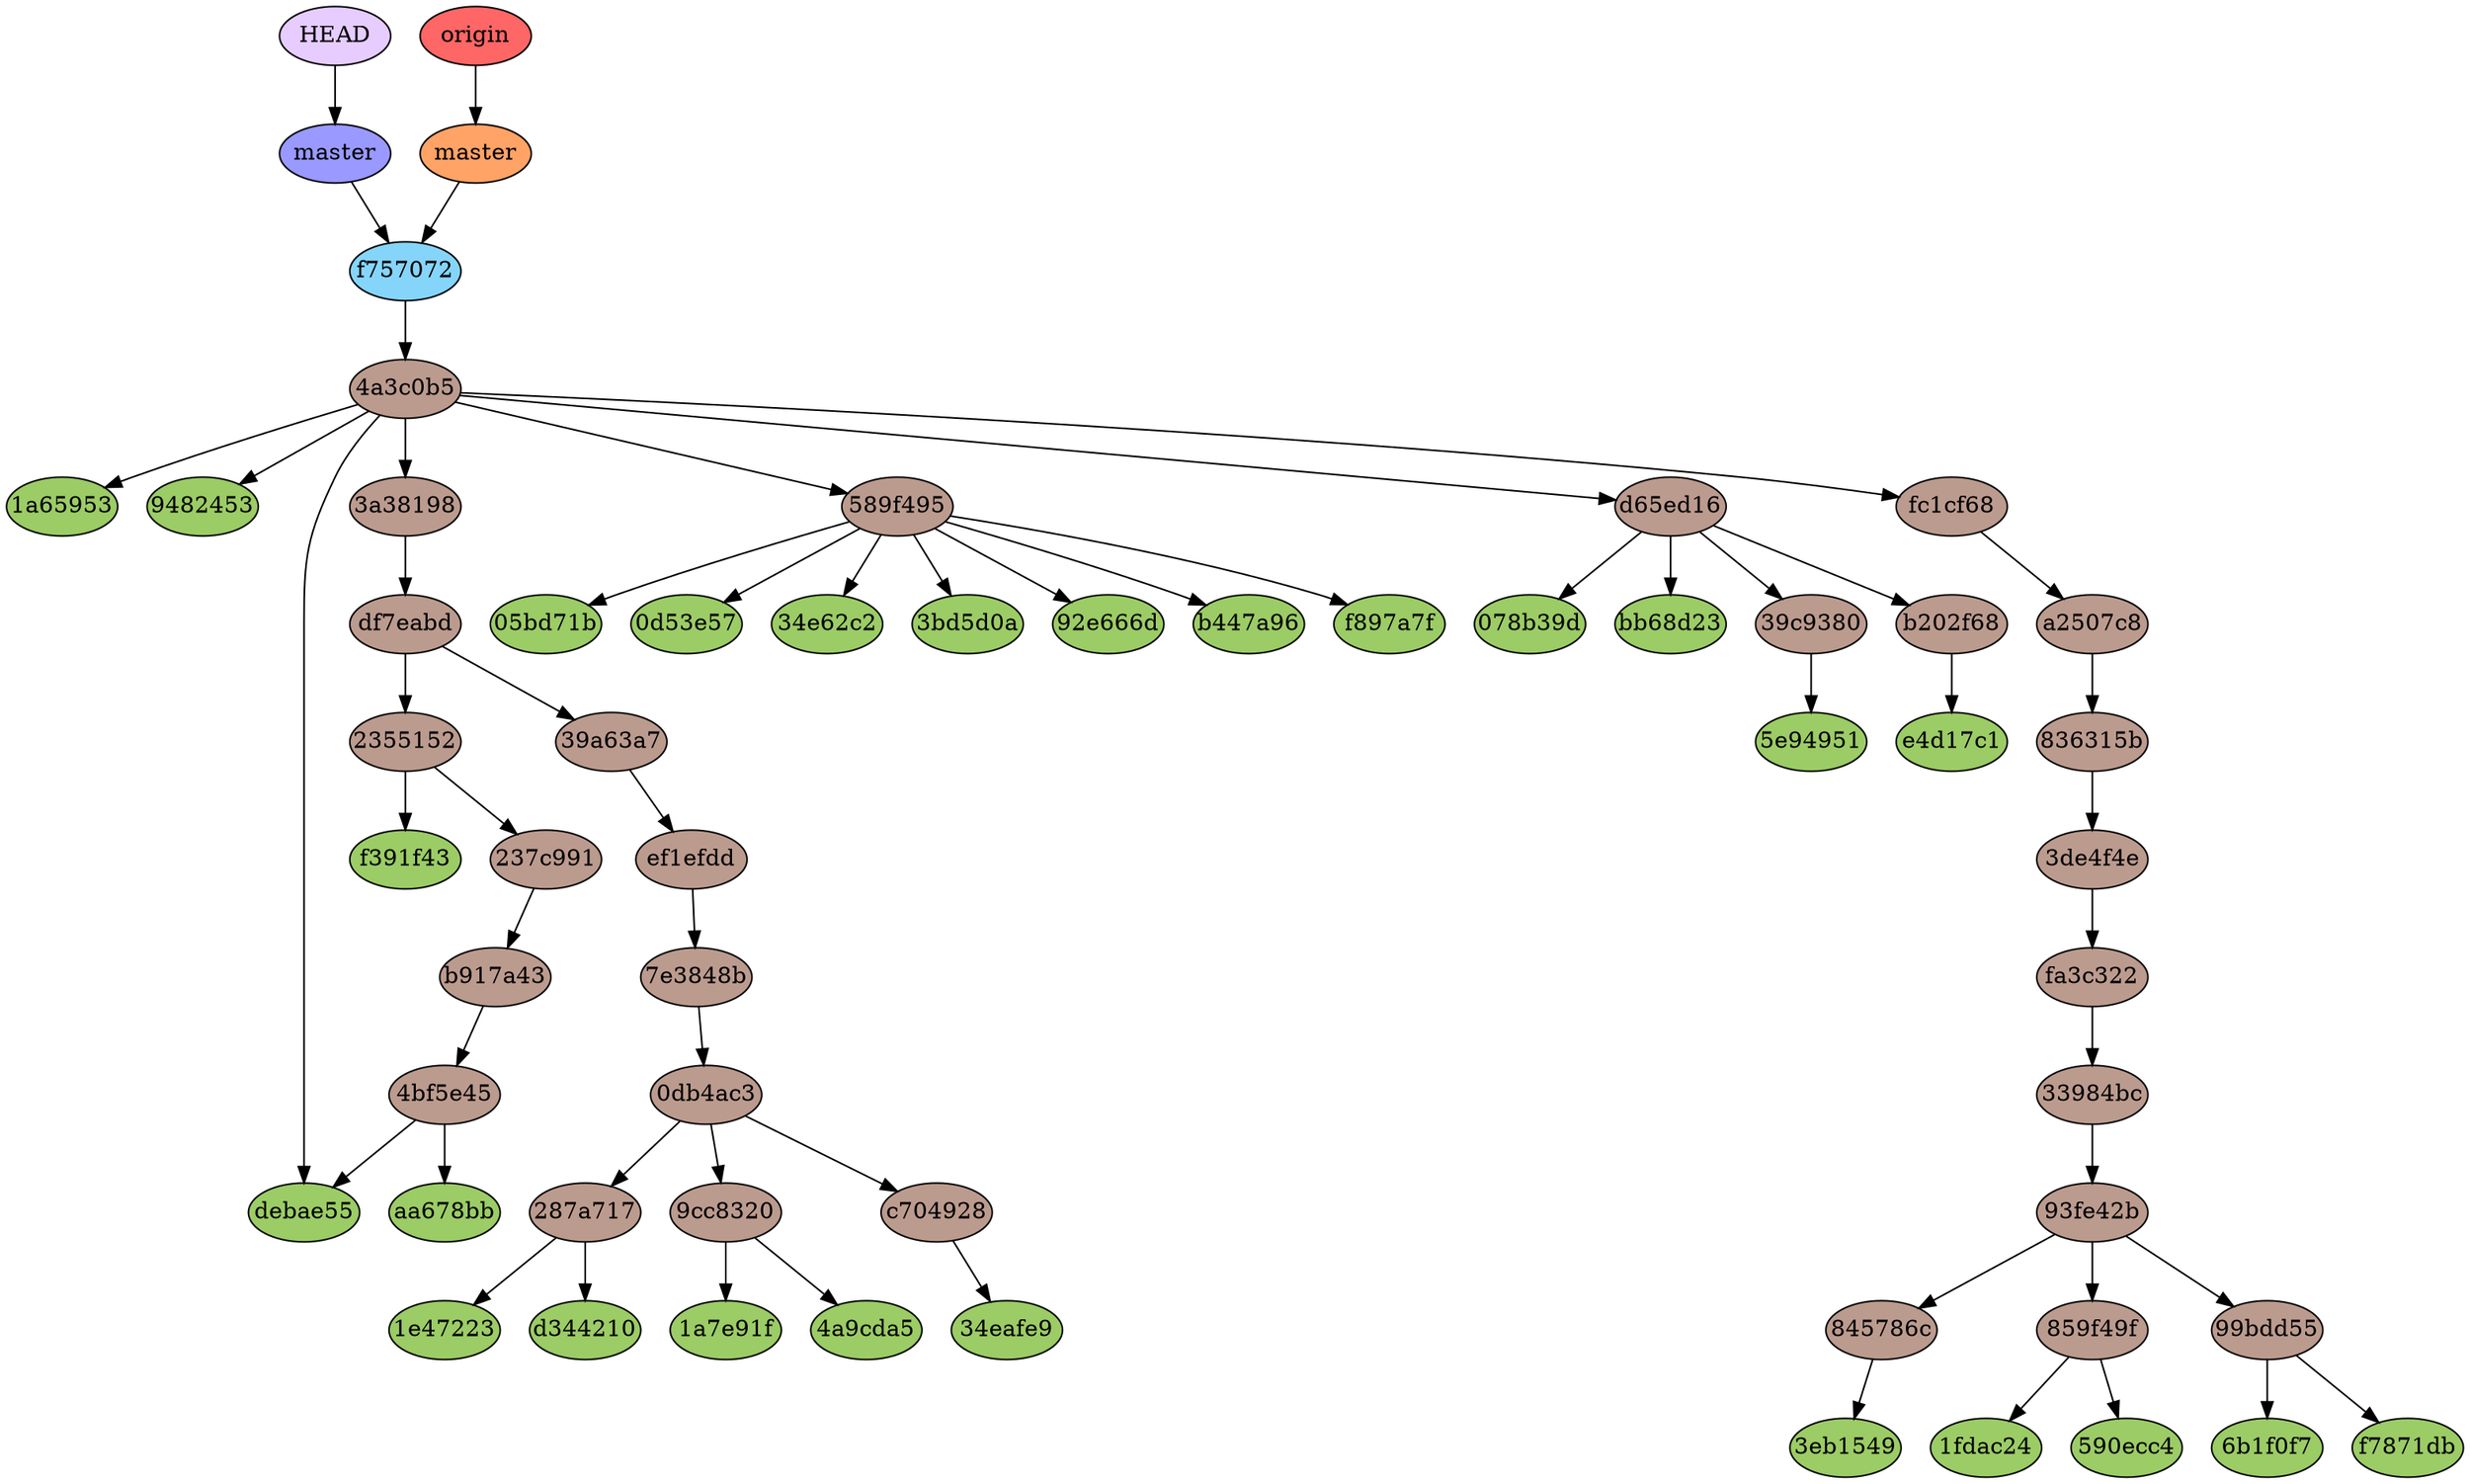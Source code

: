 digraph auto {
	graph [bgcolor=transparent]
	node [fixedsize=true style=filled width=0.95]
	"05bd71b6ec2c1982d1e8a5653073281994564ae8" [label="05bd71b" fillcolor="#9ccc66"]
	"078b39d2dca3a37194eb9e224076593abacd8d4b" [label="078b39d" fillcolor="#9ccc66"]
	"0d53e57a55d7109cdc3736f5de0bce8117f46869" [label="0d53e57" fillcolor="#9ccc66"]
	"1a659533528ecda0bd079950f872515b5a7d4f37" [label="1a65953" fillcolor="#9ccc66"]
	"1a7e91f734317f5b895a2029ff9edb711dc9cc99" [label="1a7e91f" fillcolor="#9ccc66"]
	"1e4722388f966d8959e0514cd22615c045b95e2b" [label="1e47223" fillcolor="#9ccc66"]
	"1fdac24c9deee51129b133999009ad5880c6efdf" [label="1fdac24" fillcolor="#9ccc66"]
	"34e62c26b57537c22f5c2d4d54b426a1ca841409" [label="34e62c2" fillcolor="#9ccc66"]
	"34eafe94fd4aae693752e2e0f967b44300c99075" [label="34eafe9" fillcolor="#9ccc66"]
	"3bd5d0a4803967bc0bf72a7dd66d7e292ed2e586" [label="3bd5d0a" fillcolor="#9ccc66"]
	"3eb1549f06ba8b7861c1e0dfe9d63c4b8ae4bfb1" [label="3eb1549" fillcolor="#9ccc66"]
	"4a9cda50420fcb43a51ea4cc266fdcb7fe1d0dae" [label="4a9cda5" fillcolor="#9ccc66"]
	"590ecc4134b3c73b74946b2a6bb43d8fd34830b2" [label="590ecc4" fillcolor="#9ccc66"]
	"5e9495128c0376427420c4189993b3851770b702" [label="5e94951" fillcolor="#9ccc66"]
	"6b1f0f7dae4599ba1678f8ecad49b7709f1219e0" [label="6b1f0f7" fillcolor="#9ccc66"]
	"92e666d77dd95f33f7fc056a45049f2034b90ab8" [label="92e666d" fillcolor="#9ccc66"]
	"9482453435cc19430a453d7280dce366b7138a90" [label=9482453 fillcolor="#9ccc66"]
	aa678bb41d4e0ce35c2e2bbce9691ef65316fd23 [label=aa678bb fillcolor="#9ccc66"]
	b447a969d1b969594e8aa987072ac3a7a970456e [label=b447a96 fillcolor="#9ccc66"]
	bb68d2389717182b74adab0ff0c6a0a5a58c0498 [label=bb68d23 fillcolor="#9ccc66"]
	d344210bd0ad80b72acd9d4ce16fea3943433a73 [label=d344210 fillcolor="#9ccc66"]
	debae55495f9c5dfa600cd1a995f692fbb4dc7e3 [label=debae55 fillcolor="#9ccc66"]
	e4d17c167a24b80d3bb6a3a5b2e8acdc455400c9 [label=e4d17c1 fillcolor="#9ccc66"]
	f391f43f238b7f31be79d3eb6028a1d52587f3fe [label=f391f43 fillcolor="#9ccc66"]
	f7871dba65f92fb19d1d068fbd08812979f892e1 [label=f7871db fillcolor="#9ccc66"]
	f897a7f1cb2389f85fe6381425d29f0a9866fb65 [label=f897a7f fillcolor="#9ccc66"]
	"0db4ac371ab85ba99d524b8e223e9c043d9c420c" [label="0db4ac3" fillcolor="#bc9b8f"]
	"0db4ac371ab85ba99d524b8e223e9c043d9c420c" -> "287a7178c6d5554a34f07167e50621b0b9aac29c"
	"0db4ac371ab85ba99d524b8e223e9c043d9c420c" -> "9cc8320911c14d828d9ef722bb45bc787ba3cc1f"
	"0db4ac371ab85ba99d524b8e223e9c043d9c420c" -> c704928d5b67583e02a45bb3ee0808efb11d8dff
	"235515208fc223942875fae8bdab27b5e2b72871" [label=2355152 fillcolor="#bc9b8f"]
	"235515208fc223942875fae8bdab27b5e2b72871" -> f391f43f238b7f31be79d3eb6028a1d52587f3fe
	"235515208fc223942875fae8bdab27b5e2b72871" -> "237c991aa2b8c28c6c2d111f918e26d01ab990ea"
	"237c991aa2b8c28c6c2d111f918e26d01ab990ea" [label="237c991" fillcolor="#bc9b8f"]
	"237c991aa2b8c28c6c2d111f918e26d01ab990ea" -> b917a430032e03bdf6296d75464315749e85bd1b
	"287a7178c6d5554a34f07167e50621b0b9aac29c" [label="287a717" fillcolor="#bc9b8f"]
	"287a7178c6d5554a34f07167e50621b0b9aac29c" -> d344210bd0ad80b72acd9d4ce16fea3943433a73
	"287a7178c6d5554a34f07167e50621b0b9aac29c" -> "1e4722388f966d8959e0514cd22615c045b95e2b"
	"33984bc49764a712ab69e728e786d502e5edf72f" [label="33984bc" fillcolor="#bc9b8f"]
	"33984bc49764a712ab69e728e786d502e5edf72f" -> "93fe42bf3cdd689121df4c0de0bec862502ba408"
	"39a63a754610a360760056372cc048799957bda1" [label="39a63a7" fillcolor="#bc9b8f"]
	"39a63a754610a360760056372cc048799957bda1" -> ef1efdd0aaaf4285634ef8ebdbf0742ab94939eb
	"39c9380fd9bea5059bec7dce0c817766f38477d8" [label="39c9380" fillcolor="#bc9b8f"]
	"39c9380fd9bea5059bec7dce0c817766f38477d8" -> "5e9495128c0376427420c4189993b3851770b702"
	"3a381985cea466dbf5c49c4d302a6c04e7f09853" [label="3a38198" fillcolor="#bc9b8f"]
	"3a381985cea466dbf5c49c4d302a6c04e7f09853" -> df7eabd8990442c12a77fdb70eb39f990870860e
	"3de4f4e3e1cf6ba6955afa1e284ea1a5c2bcacc8" [label="3de4f4e" fillcolor="#bc9b8f"]
	"3de4f4e3e1cf6ba6955afa1e284ea1a5c2bcacc8" -> fa3c322adb1470bc62edfe03e021e80ceced42ec
	"4a3c0b533215b9c992e420957cf1754cde8aeb95" [label="4a3c0b5" fillcolor="#bc9b8f"]
	"4a3c0b533215b9c992e420957cf1754cde8aeb95" -> "9482453435cc19430a453d7280dce366b7138a90"
	"4a3c0b533215b9c992e420957cf1754cde8aeb95" -> "1a659533528ecda0bd079950f872515b5a7d4f37"
	"4a3c0b533215b9c992e420957cf1754cde8aeb95" -> "589f495f33435f4a3d49c4639229a97e743caf5f"
	"4a3c0b533215b9c992e420957cf1754cde8aeb95" -> d65ed16edfa462e844fc4e437d527590a8ce9fd6
	"4a3c0b533215b9c992e420957cf1754cde8aeb95" -> debae55495f9c5dfa600cd1a995f692fbb4dc7e3
	"4a3c0b533215b9c992e420957cf1754cde8aeb95" -> fc1cf68d0fb56d965ccc42b4792637702deee84e
	"4a3c0b533215b9c992e420957cf1754cde8aeb95" -> "3a381985cea466dbf5c49c4d302a6c04e7f09853"
	"4bf5e4517e1131ce02913374a0e0c12f490a3955" [label="4bf5e45" fillcolor="#bc9b8f"]
	"4bf5e4517e1131ce02913374a0e0c12f490a3955" -> aa678bb41d4e0ce35c2e2bbce9691ef65316fd23
	"4bf5e4517e1131ce02913374a0e0c12f490a3955" -> debae55495f9c5dfa600cd1a995f692fbb4dc7e3
	"589f495f33435f4a3d49c4639229a97e743caf5f" [label="589f495" fillcolor="#bc9b8f"]
	"589f495f33435f4a3d49c4639229a97e743caf5f" -> "92e666d77dd95f33f7fc056a45049f2034b90ab8"
	"589f495f33435f4a3d49c4639229a97e743caf5f" -> "34e62c26b57537c22f5c2d4d54b426a1ca841409"
	"589f495f33435f4a3d49c4639229a97e743caf5f" -> f897a7f1cb2389f85fe6381425d29f0a9866fb65
	"589f495f33435f4a3d49c4639229a97e743caf5f" -> "0d53e57a55d7109cdc3736f5de0bce8117f46869"
	"589f495f33435f4a3d49c4639229a97e743caf5f" -> b447a969d1b969594e8aa987072ac3a7a970456e
	"589f495f33435f4a3d49c4639229a97e743caf5f" -> "3bd5d0a4803967bc0bf72a7dd66d7e292ed2e586"
	"589f495f33435f4a3d49c4639229a97e743caf5f" -> "05bd71b6ec2c1982d1e8a5653073281994564ae8"
	"7e3848bbfc57136a849a7d5a310a64d5134b1e4e" [label="7e3848b" fillcolor="#bc9b8f"]
	"7e3848bbfc57136a849a7d5a310a64d5134b1e4e" -> "0db4ac371ab85ba99d524b8e223e9c043d9c420c"
	"836315bac5a91a9deae409c534686df960dc4ba9" [label="836315b" fillcolor="#bc9b8f"]
	"836315bac5a91a9deae409c534686df960dc4ba9" -> "3de4f4e3e1cf6ba6955afa1e284ea1a5c2bcacc8"
	"845786c7fc05c8ffaa712c46c89bc535c2d784fe" [label="845786c" fillcolor="#bc9b8f"]
	"845786c7fc05c8ffaa712c46c89bc535c2d784fe" -> "3eb1549f06ba8b7861c1e0dfe9d63c4b8ae4bfb1"
	"859f49fcb8b64c5cb3f3ba480f512fc888879967" [label="859f49f" fillcolor="#bc9b8f"]
	"859f49fcb8b64c5cb3f3ba480f512fc888879967" -> "1fdac24c9deee51129b133999009ad5880c6efdf"
	"859f49fcb8b64c5cb3f3ba480f512fc888879967" -> "590ecc4134b3c73b74946b2a6bb43d8fd34830b2"
	"93fe42bf3cdd689121df4c0de0bec862502ba408" [label="93fe42b" fillcolor="#bc9b8f"]
	"93fe42bf3cdd689121df4c0de0bec862502ba408" -> "99bdd55c4bf87871d8b693d91f0bc05df041ba20"
	"93fe42bf3cdd689121df4c0de0bec862502ba408" -> "859f49fcb8b64c5cb3f3ba480f512fc888879967"
	"93fe42bf3cdd689121df4c0de0bec862502ba408" -> "845786c7fc05c8ffaa712c46c89bc535c2d784fe"
	"99bdd55c4bf87871d8b693d91f0bc05df041ba20" [label="99bdd55" fillcolor="#bc9b8f"]
	"99bdd55c4bf87871d8b693d91f0bc05df041ba20" -> "6b1f0f7dae4599ba1678f8ecad49b7709f1219e0"
	"99bdd55c4bf87871d8b693d91f0bc05df041ba20" -> f7871dba65f92fb19d1d068fbd08812979f892e1
	"9cc8320911c14d828d9ef722bb45bc787ba3cc1f" [label="9cc8320" fillcolor="#bc9b8f"]
	"9cc8320911c14d828d9ef722bb45bc787ba3cc1f" -> "4a9cda50420fcb43a51ea4cc266fdcb7fe1d0dae"
	"9cc8320911c14d828d9ef722bb45bc787ba3cc1f" -> "1a7e91f734317f5b895a2029ff9edb711dc9cc99"
	a2507c8b9bf2309df31b479c571eaae3db6e3763 [label=a2507c8 fillcolor="#bc9b8f"]
	a2507c8b9bf2309df31b479c571eaae3db6e3763 -> "836315bac5a91a9deae409c534686df960dc4ba9"
	b202f68199ee74f2576deacc440b4c0876613426 [label=b202f68 fillcolor="#bc9b8f"]
	b202f68199ee74f2576deacc440b4c0876613426 -> e4d17c167a24b80d3bb6a3a5b2e8acdc455400c9
	b917a430032e03bdf6296d75464315749e85bd1b [label=b917a43 fillcolor="#bc9b8f"]
	b917a430032e03bdf6296d75464315749e85bd1b -> "4bf5e4517e1131ce02913374a0e0c12f490a3955"
	c704928d5b67583e02a45bb3ee0808efb11d8dff [label=c704928 fillcolor="#bc9b8f"]
	c704928d5b67583e02a45bb3ee0808efb11d8dff -> "34eafe94fd4aae693752e2e0f967b44300c99075"
	d65ed16edfa462e844fc4e437d527590a8ce9fd6 [label=d65ed16 fillcolor="#bc9b8f"]
	d65ed16edfa462e844fc4e437d527590a8ce9fd6 -> "39c9380fd9bea5059bec7dce0c817766f38477d8"
	d65ed16edfa462e844fc4e437d527590a8ce9fd6 -> b202f68199ee74f2576deacc440b4c0876613426
	d65ed16edfa462e844fc4e437d527590a8ce9fd6 -> "078b39d2dca3a37194eb9e224076593abacd8d4b"
	d65ed16edfa462e844fc4e437d527590a8ce9fd6 -> bb68d2389717182b74adab0ff0c6a0a5a58c0498
	df7eabd8990442c12a77fdb70eb39f990870860e [label=df7eabd fillcolor="#bc9b8f"]
	df7eabd8990442c12a77fdb70eb39f990870860e -> "235515208fc223942875fae8bdab27b5e2b72871"
	df7eabd8990442c12a77fdb70eb39f990870860e -> "39a63a754610a360760056372cc048799957bda1"
	ef1efdd0aaaf4285634ef8ebdbf0742ab94939eb [label=ef1efdd fillcolor="#bc9b8f"]
	ef1efdd0aaaf4285634ef8ebdbf0742ab94939eb -> "7e3848bbfc57136a849a7d5a310a64d5134b1e4e"
	fa3c322adb1470bc62edfe03e021e80ceced42ec [label=fa3c322 fillcolor="#bc9b8f"]
	fa3c322adb1470bc62edfe03e021e80ceced42ec -> "33984bc49764a712ab69e728e786d502e5edf72f"
	fc1cf68d0fb56d965ccc42b4792637702deee84e [label=fc1cf68 fillcolor="#bc9b8f"]
	fc1cf68d0fb56d965ccc42b4792637702deee84e -> a2507c8b9bf2309df31b479c571eaae3db6e3763
	f7570726be821b5bb1927cc1b856d58d82b338cd [label=f757072 fillcolor="#85d5fa"]
	f7570726be821b5bb1927cc1b856d58d82b338cd -> "4a3c0b533215b9c992e420957cf1754cde8aeb95"
	master [label=master fillcolor="#9999ff"]
	master -> f7570726be821b5bb1927cc1b856d58d82b338cd
	HEAD [label=HEAD fillcolor="#e6ccff"]
	HEAD -> master
	"origin/master" [label=master fillcolor="#ffa366"]
	"origin/master" -> f7570726be821b5bb1927cc1b856d58d82b338cd
	origin [label=origin fillcolor="#ff6666"]
	origin -> "origin/master"
}
